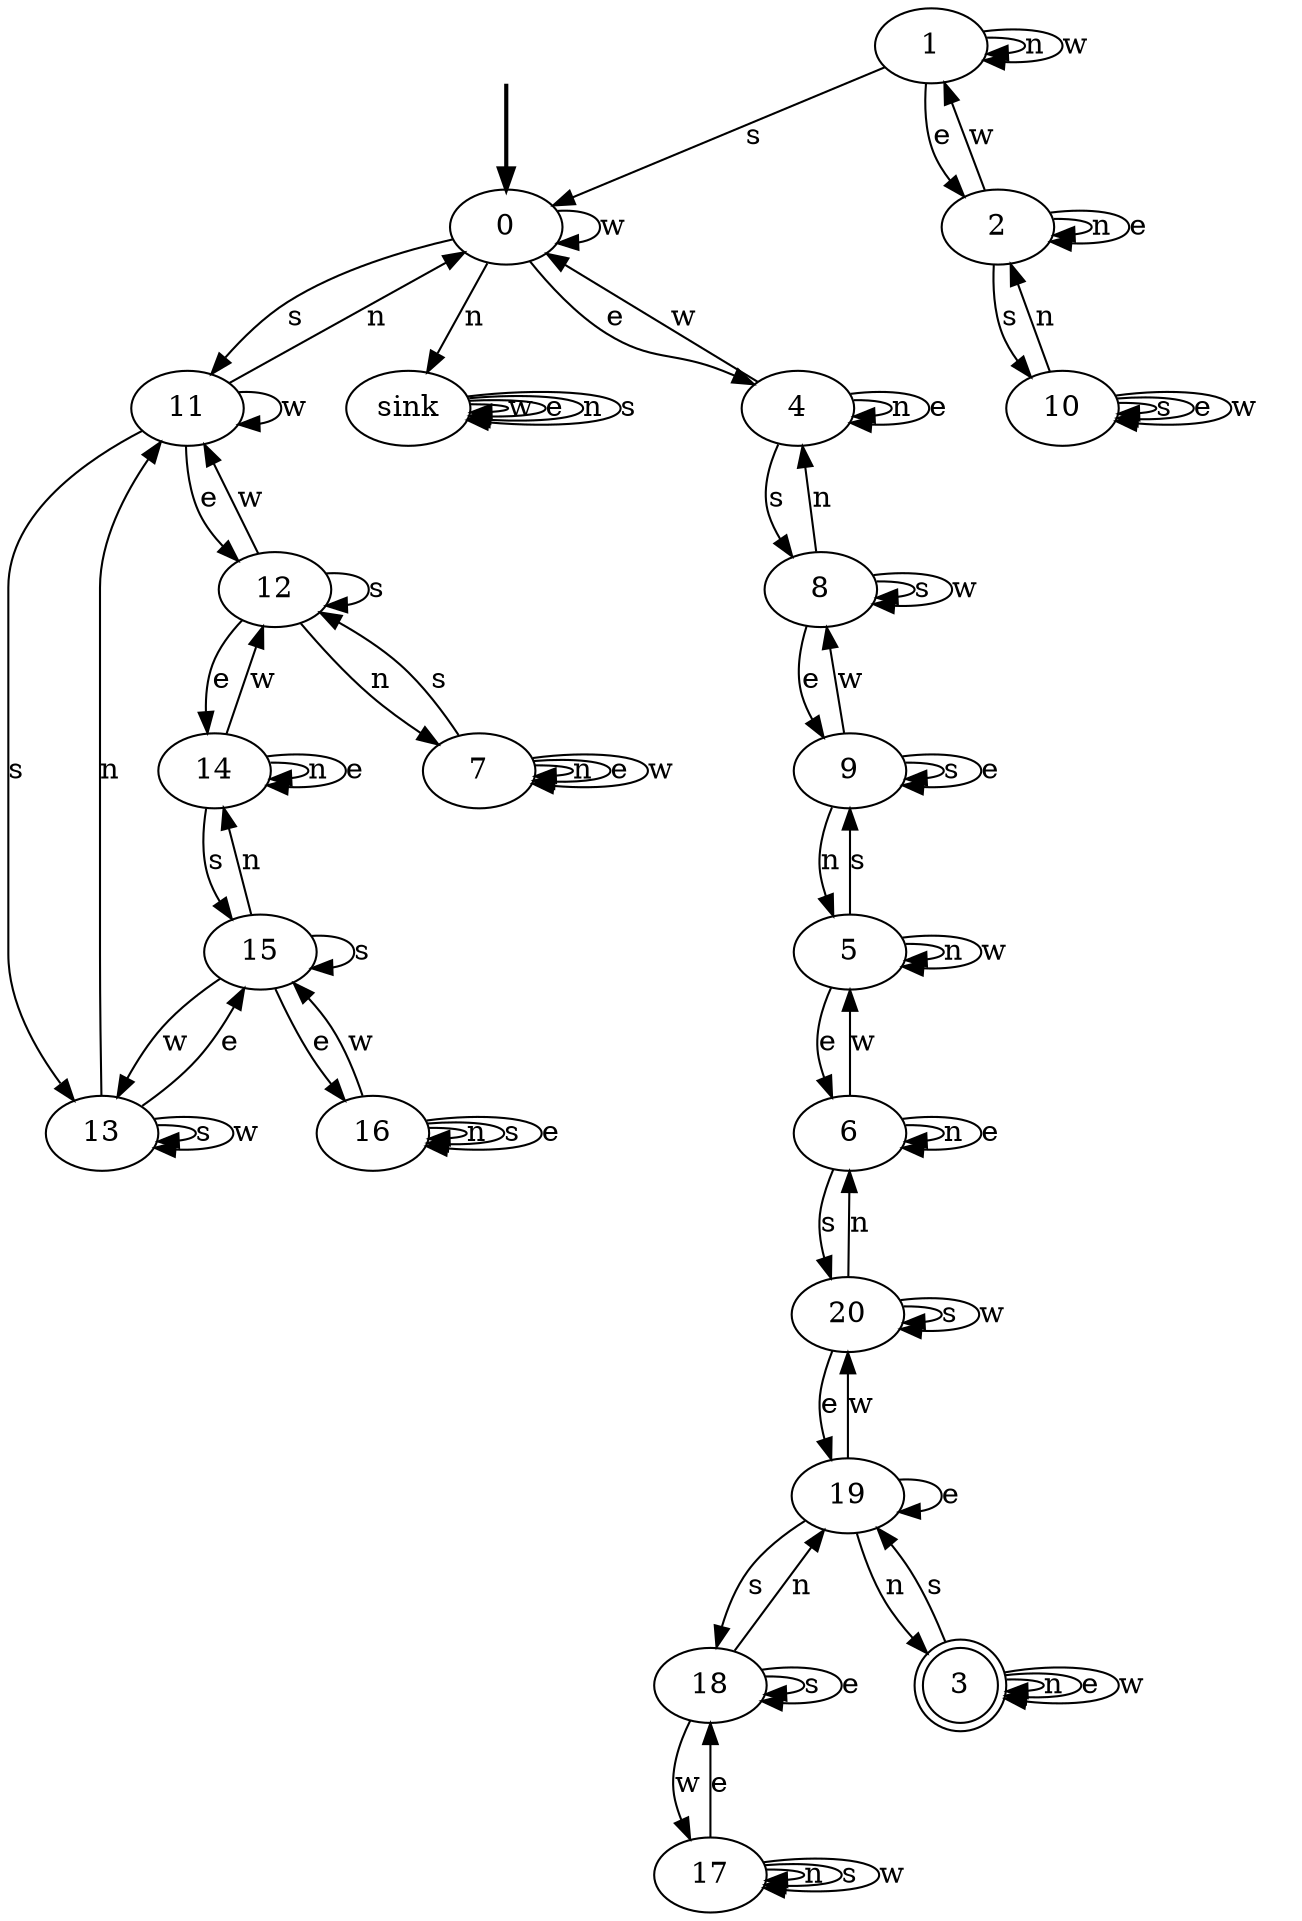 digraph {
	fake [style=invisible]
	18
	sink
	16
	11
	19
	7
	6
	0 [root=true]
	8
	3 [shape=doublecircle]
	13
	17
	14
	4
	20
	9
	5
	15
	10
	1
	12
	2
	fake -> 0 [style=bold]
	0 -> 11 [label=s]
	0 -> 4 [label=e]
	0 -> 0 [label=w]
	1 -> 1 [label=n]
	1 -> 0 [label=s]
	1 -> 2 [label=e]
	1 -> 1 [label=w]
	2 -> 2 [label=n]
	2 -> 10 [label=s]
	2 -> 2 [label=e]
	2 -> 1 [label=w]
	3 -> 3 [label=n]
	3 -> 19 [label=s]
	3 -> 3 [label=e]
	3 -> 3 [label=w]
	4 -> 4 [label=n]
	4 -> 8 [label=s]
	4 -> 4 [label=e]
	4 -> 0 [label=w]
	5 -> 5 [label=n]
	5 -> 9 [label=s]
	5 -> 6 [label=e]
	5 -> 5 [label=w]
	6 -> 6 [label=n]
	6 -> 20 [label=s]
	6 -> 6 [label=e]
	6 -> 5 [label=w]
	7 -> 7 [label=n]
	7 -> 12 [label=s]
	7 -> 7 [label=e]
	7 -> 7 [label=w]
	8 -> 4 [label=n]
	8 -> 8 [label=s]
	8 -> 9 [label=e]
	8 -> 8 [label=w]
	9 -> 5 [label=n]
	9 -> 9 [label=s]
	9 -> 9 [label=e]
	9 -> 8 [label=w]
	10 -> 2 [label=n]
	10 -> 10 [label=s]
	10 -> 10 [label=e]
	10 -> 10 [label=w]
	11 -> 0 [label=n]
	11 -> 13 [label=s]
	11 -> 12 [label=e]
	11 -> 11 [label=w]
	12 -> 7 [label=n]
	12 -> 12 [label=s]
	12 -> 14 [label=e]
	12 -> 11 [label=w]
	13 -> 11 [label=n]
	13 -> 13 [label=s]
	13 -> 15 [label=e]
	13 -> 13 [label=w]
	14 -> 14 [label=n]
	14 -> 15 [label=s]
	14 -> 14 [label=e]
	14 -> 12 [label=w]
	15 -> 14 [label=n]
	15 -> 15 [label=s]
	15 -> 16 [label=e]
	15 -> 13 [label=w]
	16 -> 16 [label=n]
	16 -> 16 [label=s]
	16 -> 16 [label=e]
	16 -> 15 [label=w]
	17 -> 17 [label=n]
	17 -> 17 [label=s]
	17 -> 18 [label=e]
	17 -> 17 [label=w]
	18 -> 19 [label=n]
	18 -> 18 [label=s]
	18 -> 18 [label=e]
	18 -> 17 [label=w]
	19 -> 3 [label=n]
	19 -> 18 [label=s]
	19 -> 19 [label=e]
	19 -> 20 [label=w]
	20 -> 6 [label=n]
	20 -> 20 [label=s]
	20 -> 19 [label=e]
	20 -> 20 [label=w]
	sink -> sink [label=w]
	sink -> sink [label=e]
	sink -> sink [label=n]
	sink -> sink [label=s]
	0 -> sink [label=n]
}

